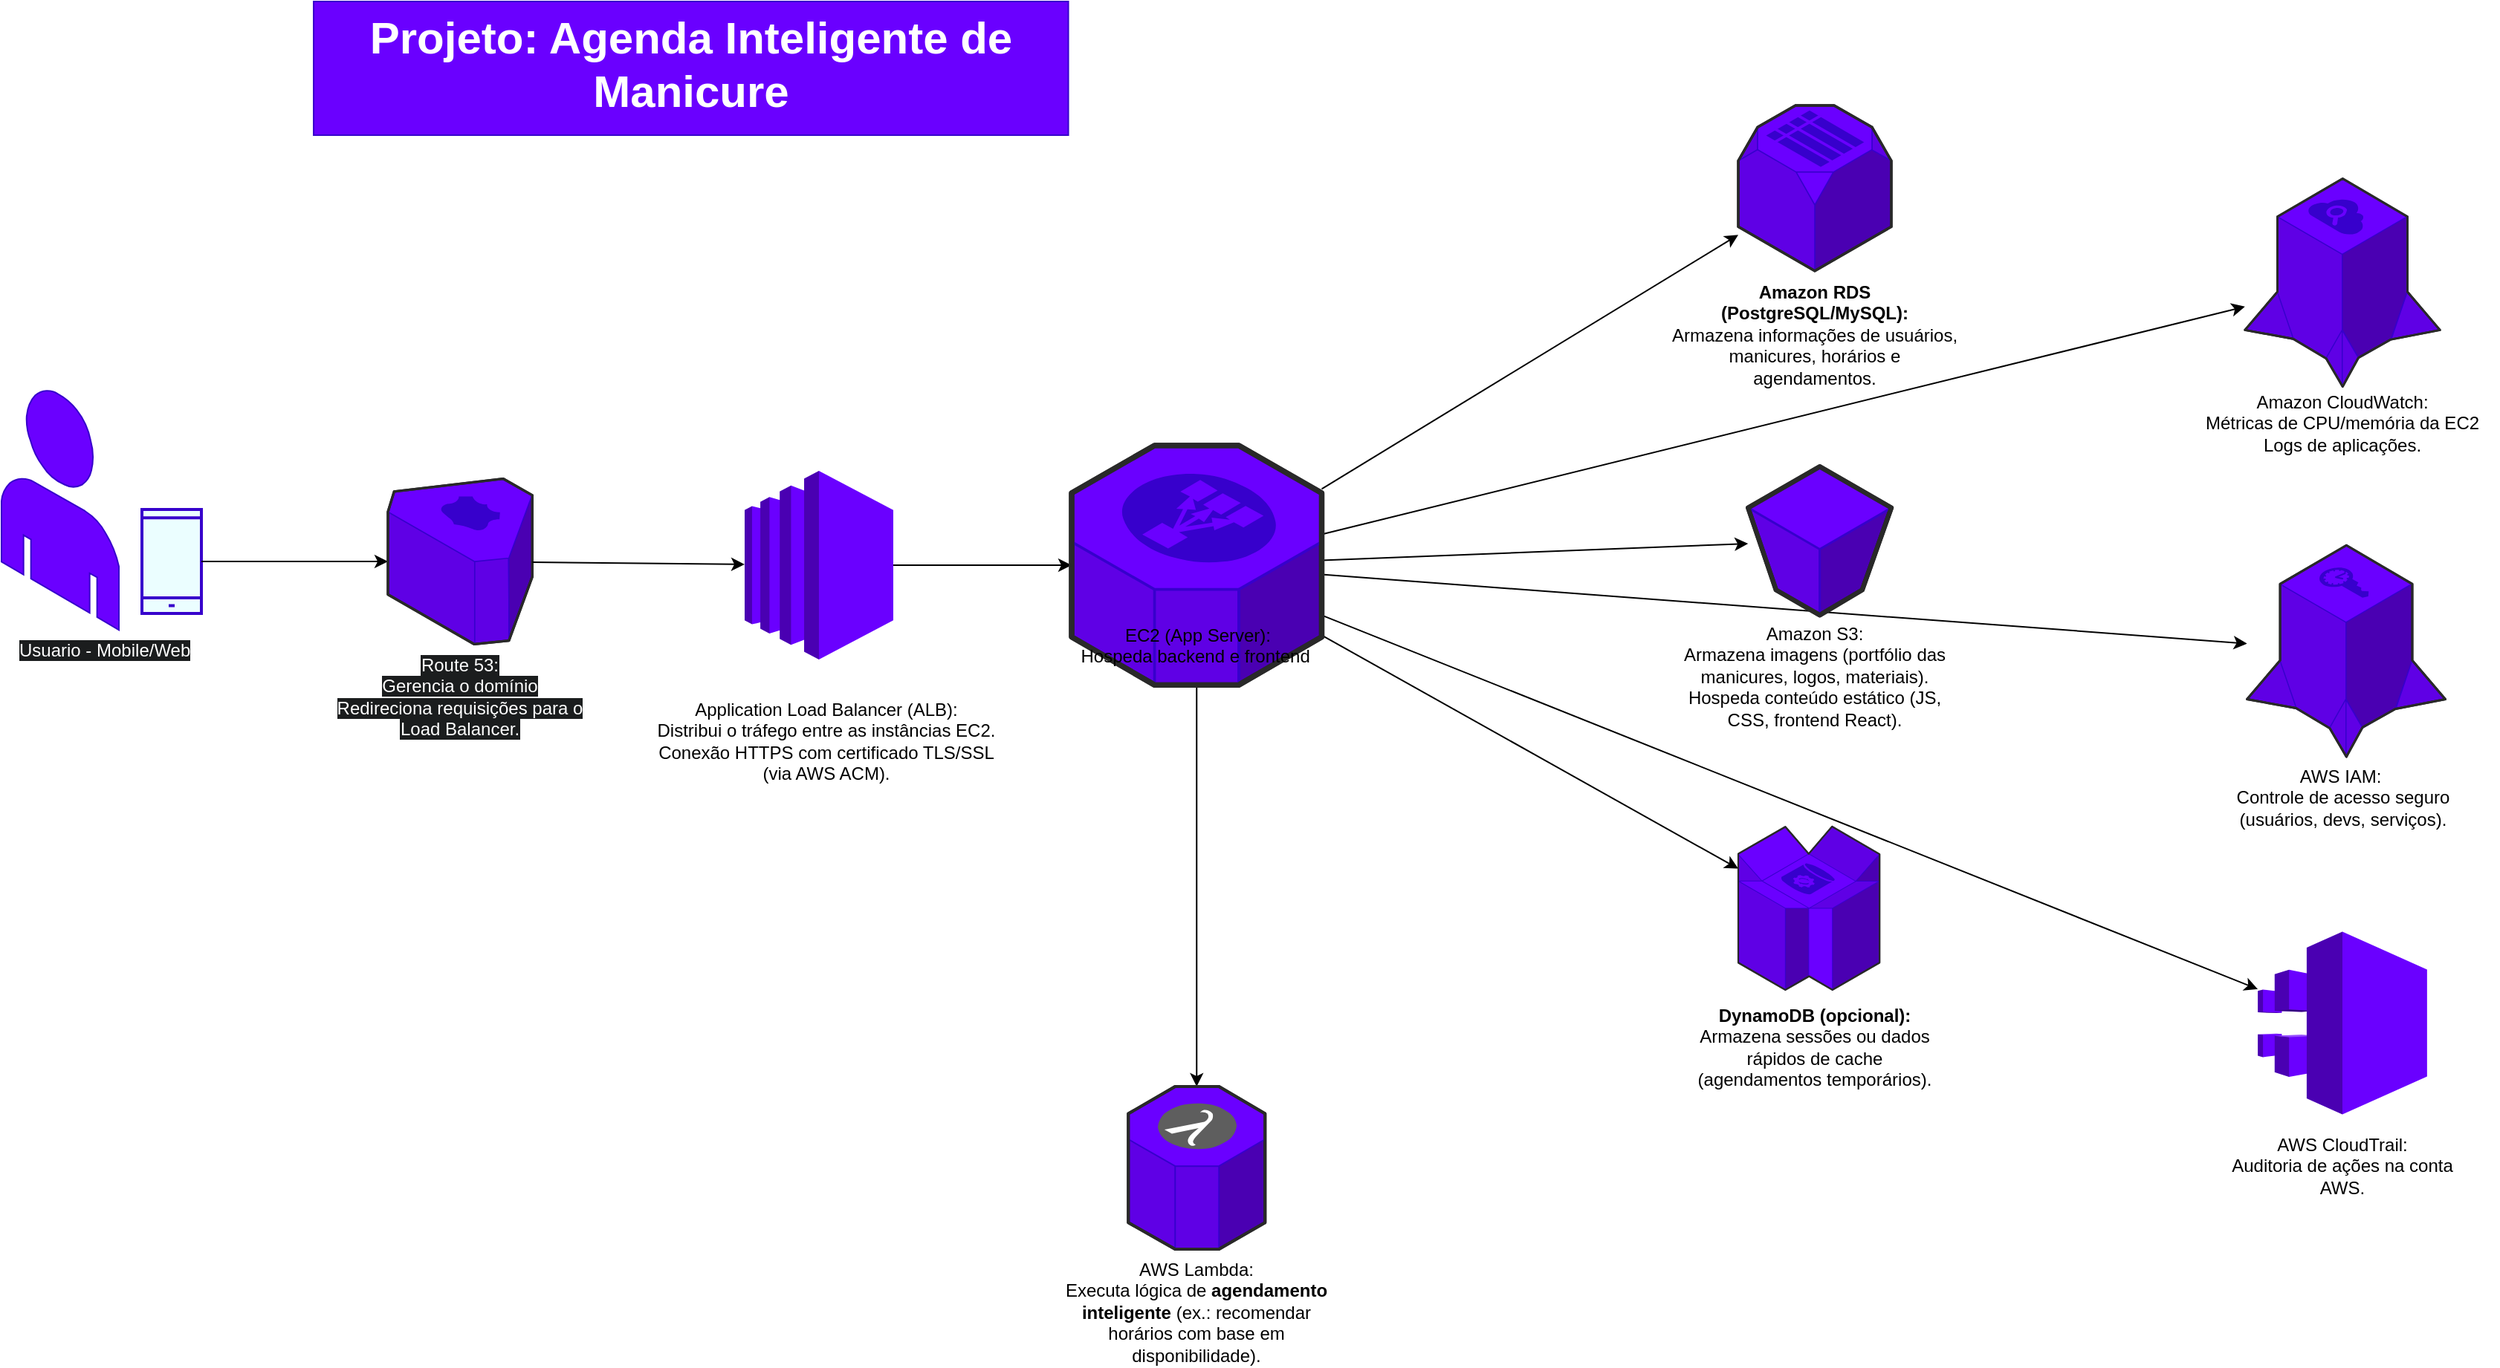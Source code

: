 <mxfile version="28.1.2">
  <diagram id="GwQ9cYGZBRnGT_NXvgLQ" name="aws-projeto-agenda-inteligente">
    <mxGraphModel dx="3080" dy="849" grid="1" gridSize="10" guides="1" tooltips="1" connect="1" arrows="1" fold="1" page="1" pageScale="1" pageWidth="827" pageHeight="1169" math="0" shadow="0">
      <root>
        <mxCell id="0" />
        <mxCell id="1" parent="0" />
        <mxCell id="YOxFyAXUmFLB4V41pbLe-1" value="" style="html=1;verticalLabelPosition=bottom;align=center;labelBackgroundColor=#ffffff;verticalAlign=top;strokeWidth=2;strokeColor=#3700CC;shadow=0;dashed=0;shape=mxgraph.ios7.icons.smartphone;fillColor=#EBFEFF;fontColor=#ffffff;" parent="1" vertex="1">
          <mxGeometry x="-1095.5" y="362" width="40" height="70" as="geometry" />
        </mxCell>
        <mxCell id="YOxFyAXUmFLB4V41pbLe-25" value="" style="verticalLabelPosition=bottom;html=1;verticalAlign=top;strokeWidth=1;align=center;outlineConnect=0;dashed=0;outlineConnect=0;shape=mxgraph.aws3d.end_user;strokeColor=#3700CC;fillColor=#6a00ff;aspect=fixed;fontColor=#ffffff;" parent="1" vertex="1">
          <mxGeometry x="-1190" y="281.15" width="79" height="161.97" as="geometry" />
        </mxCell>
        <mxCell id="YOxFyAXUmFLB4V41pbLe-26" value="&lt;span style=&quot;font-family: Helvetica; font-size: 12px; font-style: normal; font-variant-ligatures: normal; font-variant-caps: normal; font-weight: 400; letter-spacing: normal; orphans: 2; text-align: left; text-indent: 0px; text-transform: none; widows: 2; word-spacing: 0px; -webkit-text-stroke-width: 0px; white-space: normal; background-color: rgb(27, 29, 30); text-decoration-thickness: initial; text-decoration-style: initial; text-decoration-color: initial; float: none; display: inline !important;&quot;&gt;&lt;font style=&quot;color: rgb(255, 255, 255);&quot;&gt;Usuario - Mobile/Web&lt;/font&gt;&lt;/span&gt;" style="text;whiteSpace=wrap;html=1;" parent="1" vertex="1">
          <mxGeometry x="-1180" y="443.12" width="130" height="29.54" as="geometry" />
        </mxCell>
        <mxCell id="YOxFyAXUmFLB4V41pbLe-36" value="" style="edgeStyle=orthogonalEdgeStyle;rounded=0;orthogonalLoop=1;jettySize=auto;html=1;" parent="1" source="YOxFyAXUmFLB4V41pbLe-1" target="YOxFyAXUmFLB4V41pbLe-27" edge="1">
          <mxGeometry relative="1" as="geometry">
            <mxPoint x="-540" y="388.37" as="targetPoint" />
            <mxPoint x="-1055" y="388.37" as="sourcePoint" />
            <Array as="points" />
          </mxGeometry>
        </mxCell>
        <mxCell id="YOxFyAXUmFLB4V41pbLe-55" style="edgeStyle=none;rounded=0;orthogonalLoop=1;jettySize=auto;html=1;" parent="1" source="YOxFyAXUmFLB4V41pbLe-67" target="YOxFyAXUmFLB4V41pbLe-28" edge="1">
          <mxGeometry relative="1" as="geometry" />
        </mxCell>
        <mxCell id="YOxFyAXUmFLB4V41pbLe-27" value="" style="verticalLabelPosition=bottom;html=1;verticalAlign=top;strokeWidth=1;align=center;outlineConnect=0;dashed=0;outlineConnect=0;shape=mxgraph.aws3d.route53;fillColor=#6a00ff;strokeColor=#3700CC;aspect=fixed;strokeColor2=#292929;fontColor=#ffffff;" parent="1" vertex="1">
          <mxGeometry x="-930" y="341.27" width="97.17" height="111.46" as="geometry" />
        </mxCell>
        <mxCell id="YOxFyAXUmFLB4V41pbLe-46" style="edgeStyle=none;rounded=0;orthogonalLoop=1;jettySize=auto;html=1;" parent="1" source="YOxFyAXUmFLB4V41pbLe-28" target="YOxFyAXUmFLB4V41pbLe-44" edge="1">
          <mxGeometry relative="1" as="geometry" />
        </mxCell>
        <mxCell id="YOxFyAXUmFLB4V41pbLe-49" style="edgeStyle=none;rounded=0;orthogonalLoop=1;jettySize=auto;html=1;" parent="1" source="YOxFyAXUmFLB4V41pbLe-28" target="YOxFyAXUmFLB4V41pbLe-47" edge="1">
          <mxGeometry relative="1" as="geometry" />
        </mxCell>
        <mxCell id="YOxFyAXUmFLB4V41pbLe-52" style="edgeStyle=none;rounded=0;orthogonalLoop=1;jettySize=auto;html=1;" parent="1" source="YOxFyAXUmFLB4V41pbLe-28" target="YOxFyAXUmFLB4V41pbLe-50" edge="1">
          <mxGeometry relative="1" as="geometry" />
        </mxCell>
        <mxCell id="YOxFyAXUmFLB4V41pbLe-58" style="edgeStyle=none;rounded=0;orthogonalLoop=1;jettySize=auto;html=1;" parent="1" source="YOxFyAXUmFLB4V41pbLe-28" target="YOxFyAXUmFLB4V41pbLe-56" edge="1">
          <mxGeometry relative="1" as="geometry" />
        </mxCell>
        <mxCell id="YOxFyAXUmFLB4V41pbLe-61" style="edgeStyle=none;rounded=0;orthogonalLoop=1;jettySize=auto;html=1;" parent="1" source="YOxFyAXUmFLB4V41pbLe-28" target="YOxFyAXUmFLB4V41pbLe-59" edge="1">
          <mxGeometry relative="1" as="geometry" />
        </mxCell>
        <mxCell id="YOxFyAXUmFLB4V41pbLe-64" style="edgeStyle=none;rounded=0;orthogonalLoop=1;jettySize=auto;html=1;" parent="1" source="YOxFyAXUmFLB4V41pbLe-28" target="YOxFyAXUmFLB4V41pbLe-62" edge="1">
          <mxGeometry relative="1" as="geometry" />
        </mxCell>
        <mxCell id="YOxFyAXUmFLB4V41pbLe-65" style="edgeStyle=none;rounded=0;orthogonalLoop=1;jettySize=auto;html=1;" parent="1" source="YOxFyAXUmFLB4V41pbLe-28" target="YOxFyAXUmFLB4V41pbLe-63" edge="1">
          <mxGeometry relative="1" as="geometry" />
        </mxCell>
        <mxCell id="YOxFyAXUmFLB4V41pbLe-28" value="" style="verticalLabelPosition=bottom;html=1;verticalAlign=top;strokeWidth=1;align=center;outlineConnect=0;dashed=0;outlineConnect=0;shape=mxgraph.aws3d.elasticLoadBalancing;fillColor=#6a00ff;strokeColor=#3700CC;aspect=fixed;strokeColor2=#292929;fontColor=#ffffff;rotation=0;" parent="1" vertex="1">
          <mxGeometry x="-470" y="318.9" width="168.25" height="161.24" as="geometry" />
        </mxCell>
        <UserObject label="&lt;span style=&quot;color: rgb(255, 255, 255); font-family: Helvetica; font-size: 12px; font-style: normal; font-variant-ligatures: normal; font-variant-caps: normal; font-weight: 400; letter-spacing: normal; orphans: 2; text-indent: 0px; text-transform: none; widows: 2; word-spacing: 0px; -webkit-text-stroke-width: 0px; white-space: normal; background-color: rgb(27, 29, 30); text-decoration-thickness: initial; text-decoration-style: initial; text-decoration-color: initial; float: none; display: inline !important;&quot;&gt;Route 53:&lt;br&gt;Gerencia o domínio&lt;br&gt;Redireciona requisições para o Load Balancer.&lt;/span&gt;" link="&lt;span style=&quot;color: rgb(255, 255, 255); font-family: Helvetica; font-size: 12px; font-style: normal; font-variant-ligatures: normal; font-variant-caps: normal; font-weight: 400; letter-spacing: normal; orphans: 2; text-align: center; text-indent: 0px; text-transform: none; widows: 2; word-spacing: 0px; -webkit-text-stroke-width: 0px; white-space: normal; background-color: rgb(27, 29, 30); text-decoration-thickness: initial; text-decoration-style: initial; text-decoration-color: initial; display: inline !important; float: none;&quot;&gt;Gerencia o domínio, exemplo: manicuremeuagendamento.com&lt;/span&gt;" id="YOxFyAXUmFLB4V41pbLe-38">
          <mxCell style="text;whiteSpace=wrap;html=1;align=center;" parent="1" vertex="1">
            <mxGeometry x="-979.98" y="452.73" width="197.12" height="70" as="geometry" />
          </mxCell>
        </UserObject>
        <mxCell id="YOxFyAXUmFLB4V41pbLe-42" value="&lt;span style=&quot;text-wrap-mode: nowrap;&quot;&gt;AWS Lambda:&lt;/span&gt;&lt;br&gt;Executa lógica de &lt;strong data-start=&quot;1007&quot; data-end=&quot;1034&quot;&gt;agendamento inteligente&lt;/strong&gt; (ex.: recomendar horários com base em disponibilidade)." style="text;whiteSpace=wrap;html=1;align=center;" parent="1" vertex="1">
          <mxGeometry x="-475.87" y="860" width="180" height="50" as="geometry" />
        </mxCell>
        <mxCell id="YOxFyAXUmFLB4V41pbLe-39" value="EC2 (App Server):&lt;br&gt;Hospeda backend e frontend&amp;nbsp;" style="text;whiteSpace=wrap;html=1;align=center;" parent="1" vertex="1">
          <mxGeometry x="-470" y="432.66" width="170" height="40" as="geometry" />
        </mxCell>
        <mxCell id="YOxFyAXUmFLB4V41pbLe-44" value="" style="verticalLabelPosition=bottom;html=1;verticalAlign=top;strokeWidth=1;align=center;outlineConnect=0;dashed=0;outlineConnect=0;shape=mxgraph.aws3d.simpleDb;fillColor=#6a00ff;strokeColor=#3700CC;aspect=fixed;strokeColor2=#292929;fontColor=#ffffff;" parent="1" vertex="1">
          <mxGeometry x="-21.5" y="90" width="103" height="111.37" as="geometry" />
        </mxCell>
        <mxCell id="YOxFyAXUmFLB4V41pbLe-45" value="&lt;p data-start=&quot;1181&quot; data-end=&quot;1216&quot;&gt;&lt;span data-start=&quot;1181&quot; data-end=&quot;1214&quot;&gt;&lt;b&gt;Amazon RDS (PostgreSQL/MySQL):&lt;br&gt;&lt;/b&gt;&lt;/span&gt;&lt;span style=&quot;background-color: transparent; color: light-dark(rgb(0, 0, 0), rgb(255, 255, 255));&quot;&gt;Armazena informações de usuários, manicures, horários e agendamentos.&lt;/span&gt;&lt;/p&gt;" style="text;whiteSpace=wrap;html=1;align=center;" parent="1" vertex="1">
          <mxGeometry x="-70" y="190" width="200" height="80" as="geometry" />
        </mxCell>
        <mxCell id="YOxFyAXUmFLB4V41pbLe-47" value="" style="verticalLabelPosition=bottom;html=1;verticalAlign=top;strokeWidth=1;align=center;outlineConnect=0;dashed=0;outlineConnect=0;shape=mxgraph.aws3d.s3Bucket;fillColor=#6a00ff;strokeColor=#3700CC;aspect=fixed;strokeColor2=#292929;fontColor=#ffffff;" parent="1" vertex="1">
          <mxGeometry x="-14.89" y="333.12" width="96.39" height="100" as="geometry" />
        </mxCell>
        <mxCell id="YOxFyAXUmFLB4V41pbLe-48" value="Amazon S3:&#xa;Armazena imagens (portfólio das manicures, logos, materiais).&#xa;Hospeda conteúdo estático (JS, CSS, frontend React)." style="text;whiteSpace=wrap;align=center;" parent="1" vertex="1">
          <mxGeometry x="-66.75" y="431.64" width="193.5" height="70" as="geometry" />
        </mxCell>
        <mxCell id="YOxFyAXUmFLB4V41pbLe-50" value="" style="verticalLabelPosition=bottom;html=1;verticalAlign=top;strokeWidth=1;align=center;outlineConnect=0;dashed=0;outlineConnect=0;shape=mxgraph.aws3d.dynamoDb;fillColor=#6a00ff;strokeColor=#3700CC;aspect=fixed;strokeColor2=#292929;fontColor=#ffffff;" parent="1" vertex="1">
          <mxGeometry x="-21.5" y="575.46" width="95.07" height="110" as="geometry" />
        </mxCell>
        <mxCell id="YOxFyAXUmFLB4V41pbLe-51" value="&lt;p data-start=&quot;1473&quot; data-end=&quot;1505&quot;&gt;&lt;strong data-start=&quot;1473&quot; data-end=&quot;1503&quot;&gt;DynamoDB (opcional):&lt;br&gt;&lt;/strong&gt;&lt;span style=&quot;background-color: transparent; color: light-dark(rgb(0, 0, 0), rgb(255, 255, 255));&quot;&gt;Armazena sessões ou dados rápidos de cache (agendamentos temporários).&lt;/span&gt;&lt;/p&gt;" style="text;whiteSpace=wrap;html=1;align=center;" parent="1" vertex="1">
          <mxGeometry x="-50" y="676.6" width="160" height="90" as="geometry" />
        </mxCell>
        <mxCell id="YOxFyAXUmFLB4V41pbLe-54" value="Projeto: Agenda Inteligente de Manicure" style="text;whiteSpace=wrap;align=center;fontStyle=1;fillColor=#6a00ff;fontColor=#ffffff;strokeColor=#3700CC;fontSize=30;" parent="1" vertex="1">
          <mxGeometry x="-979.98" y="20" width="507.75" height="90" as="geometry" />
        </mxCell>
        <mxCell id="YOxFyAXUmFLB4V41pbLe-56" value="" style="verticalLabelPosition=bottom;html=1;verticalAlign=top;strokeWidth=1;align=center;outlineConnect=0;dashed=0;outlineConnect=0;shape=mxgraph.aws3d.searchEngine;fillColor=#6a00ff;strokeColor=#3700CC;aspect=fixed;strokeColor2=#292929;fontColor=#ffffff;" parent="1" vertex="1">
          <mxGeometry x="319.37" y="139.24" width="131.25" height="140" as="geometry" />
        </mxCell>
        <mxCell id="YOxFyAXUmFLB4V41pbLe-57" value="Amazon CloudWatch:&lt;br&gt;&lt;span style=&quot;background-color: transparent; color: light-dark(rgb(0, 0, 0), rgb(255, 255, 255));&quot;&gt;Métricas de CPU/memória da EC2&lt;br&gt;&lt;/span&gt;&lt;span style=&quot;background-color: transparent; color: light-dark(rgb(0, 0, 0), rgb(255, 255, 255));&quot;&gt;Logs de aplicações.&lt;/span&gt;" style="text;whiteSpace=wrap;html=1;align=center;" parent="1" vertex="1">
          <mxGeometry x="280" y="276.22" width="210" height="60" as="geometry" />
        </mxCell>
        <mxCell id="YOxFyAXUmFLB4V41pbLe-59" value="" style="verticalLabelPosition=bottom;html=1;verticalAlign=top;strokeWidth=1;align=center;outlineConnect=0;dashed=0;outlineConnect=0;shape=mxgraph.aws3d.securityTokenService;fillColor=#6a00ff;strokeColor=#3700CC;aspect=fixed;strokeColor2=#292929;fontColor=#ffffff;" parent="1" vertex="1">
          <mxGeometry x="320.79" y="386.12" width="133.45" height="142.35" as="geometry" />
        </mxCell>
        <mxCell id="YOxFyAXUmFLB4V41pbLe-60" value="AWS IAM:&amp;nbsp;&lt;br&gt;Controle de acesso seguro (usuários, devs, serviços)." style="text;whiteSpace=wrap;html=1;align=center;" parent="1" vertex="1">
          <mxGeometry x="310.61" y="528.47" width="148.75" height="70" as="geometry" />
        </mxCell>
        <mxCell id="YOxFyAXUmFLB4V41pbLe-62" value="" style="verticalLabelPosition=bottom;html=1;verticalAlign=top;strokeWidth=1;align=center;outlineConnect=0;dashed=0;outlineConnect=0;shape=mxgraph.aws3d.lambda;fillColor=#6a00ff;strokeColor=#3700CC;aspect=fixed;strokeColor2=#292929;strokeColor3=#ffffff;fontColor=#ffffff;" parent="1" vertex="1">
          <mxGeometry x="-431.87" y="750.5" width="92" height="109.5" as="geometry" />
        </mxCell>
        <mxCell id="YOxFyAXUmFLB4V41pbLe-63" value="" style="outlineConnect=0;dashed=0;verticalLabelPosition=bottom;verticalAlign=top;align=center;html=1;shape=mxgraph.aws3.cloudtrail;fillColor=#6a00ff;fontColor=#ffffff;strokeColor=#3700CC;" parent="1" vertex="1">
          <mxGeometry x="328.05" y="646.22" width="113.88" height="123" as="geometry" />
        </mxCell>
        <mxCell id="YOxFyAXUmFLB4V41pbLe-66" value="AWS CloudTrail:&lt;br&gt;Auditoria de ações na conta AWS." style="text;whiteSpace=wrap;html=1;align=center;" parent="1" vertex="1">
          <mxGeometry x="307.82" y="776.22" width="154.37" height="60" as="geometry" />
        </mxCell>
        <mxCell id="YOxFyAXUmFLB4V41pbLe-68" value="" style="edgeStyle=none;rounded=0;orthogonalLoop=1;jettySize=auto;html=1;" parent="1" source="YOxFyAXUmFLB4V41pbLe-27" target="YOxFyAXUmFLB4V41pbLe-67" edge="1">
          <mxGeometry relative="1" as="geometry">
            <mxPoint x="-833" y="397" as="sourcePoint" />
            <mxPoint x="-399" y="397" as="targetPoint" />
          </mxGeometry>
        </mxCell>
        <mxCell id="YOxFyAXUmFLB4V41pbLe-67" value="" style="outlineConnect=0;dashed=0;verticalLabelPosition=bottom;verticalAlign=top;align=center;html=1;shape=mxgraph.aws3.ec2;fillColor=#6a00ff;fontColor=#ffffff;strokeColor=#3700CC;" parent="1" vertex="1">
          <mxGeometry x="-690" y="336.02" width="100" height="127" as="geometry" />
        </mxCell>
        <mxCell id="YOxFyAXUmFLB4V41pbLe-69" value="Application Load Balancer (ALB):&lt;br&gt;Distribui o tráfego entre as instâncias EC2.&lt;br&gt;Conexão HTTPS com certificado TLS/SSL (via AWS ACM)." style="text;whiteSpace=wrap;html=1;align=center;" parent="1" vertex="1">
          <mxGeometry x="-750" y="482.73" width="230" height="40" as="geometry" />
        </mxCell>
        <mxCell id="YOxFyAXUmFLB4V41pbLe-70" style="edgeStyle=none;rounded=0;orthogonalLoop=1;jettySize=auto;html=1;exitX=0.5;exitY=1;exitDx=0;exitDy=0;" parent="1" source="YOxFyAXUmFLB4V41pbLe-54" target="YOxFyAXUmFLB4V41pbLe-54" edge="1">
          <mxGeometry relative="1" as="geometry" />
        </mxCell>
      </root>
    </mxGraphModel>
  </diagram>
</mxfile>
